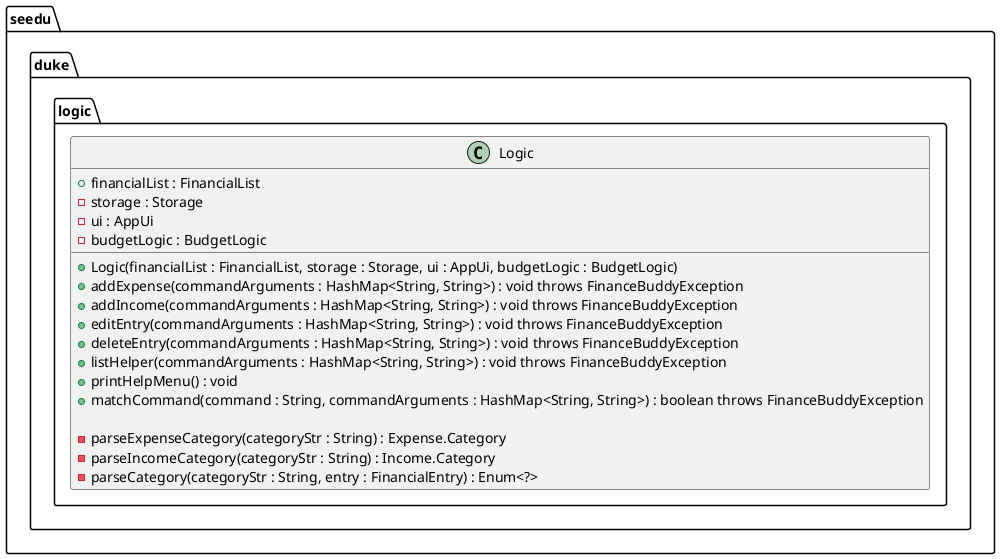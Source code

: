 @startuml
package seedu.duke.logic {
    class Logic {
        + financialList : FinancialList
        - storage : Storage
        - ui : AppUi
        - budgetLogic : BudgetLogic

        + Logic(financialList : FinancialList, storage : Storage, ui : AppUi, budgetLogic : BudgetLogic)
        + addExpense(commandArguments : HashMap<String, String>) : void throws FinanceBuddyException
        + addIncome(commandArguments : HashMap<String, String>) : void throws FinanceBuddyException
        + editEntry(commandArguments : HashMap<String, String>) : void throws FinanceBuddyException
        + deleteEntry(commandArguments : HashMap<String, String>) : void throws FinanceBuddyException
        + listHelper(commandArguments : HashMap<String, String>) : void throws FinanceBuddyException
        + printHelpMenu() : void
        + matchCommand(command : String, commandArguments : HashMap<String, String>) : boolean throws FinanceBuddyException

        - parseExpenseCategory(categoryStr : String) : Expense.Category
        - parseIncomeCategory(categoryStr : String) : Income.Category
        - parseCategory(categoryStr : String, entry : FinancialEntry) : Enum<?>
    }
}
@enduml
